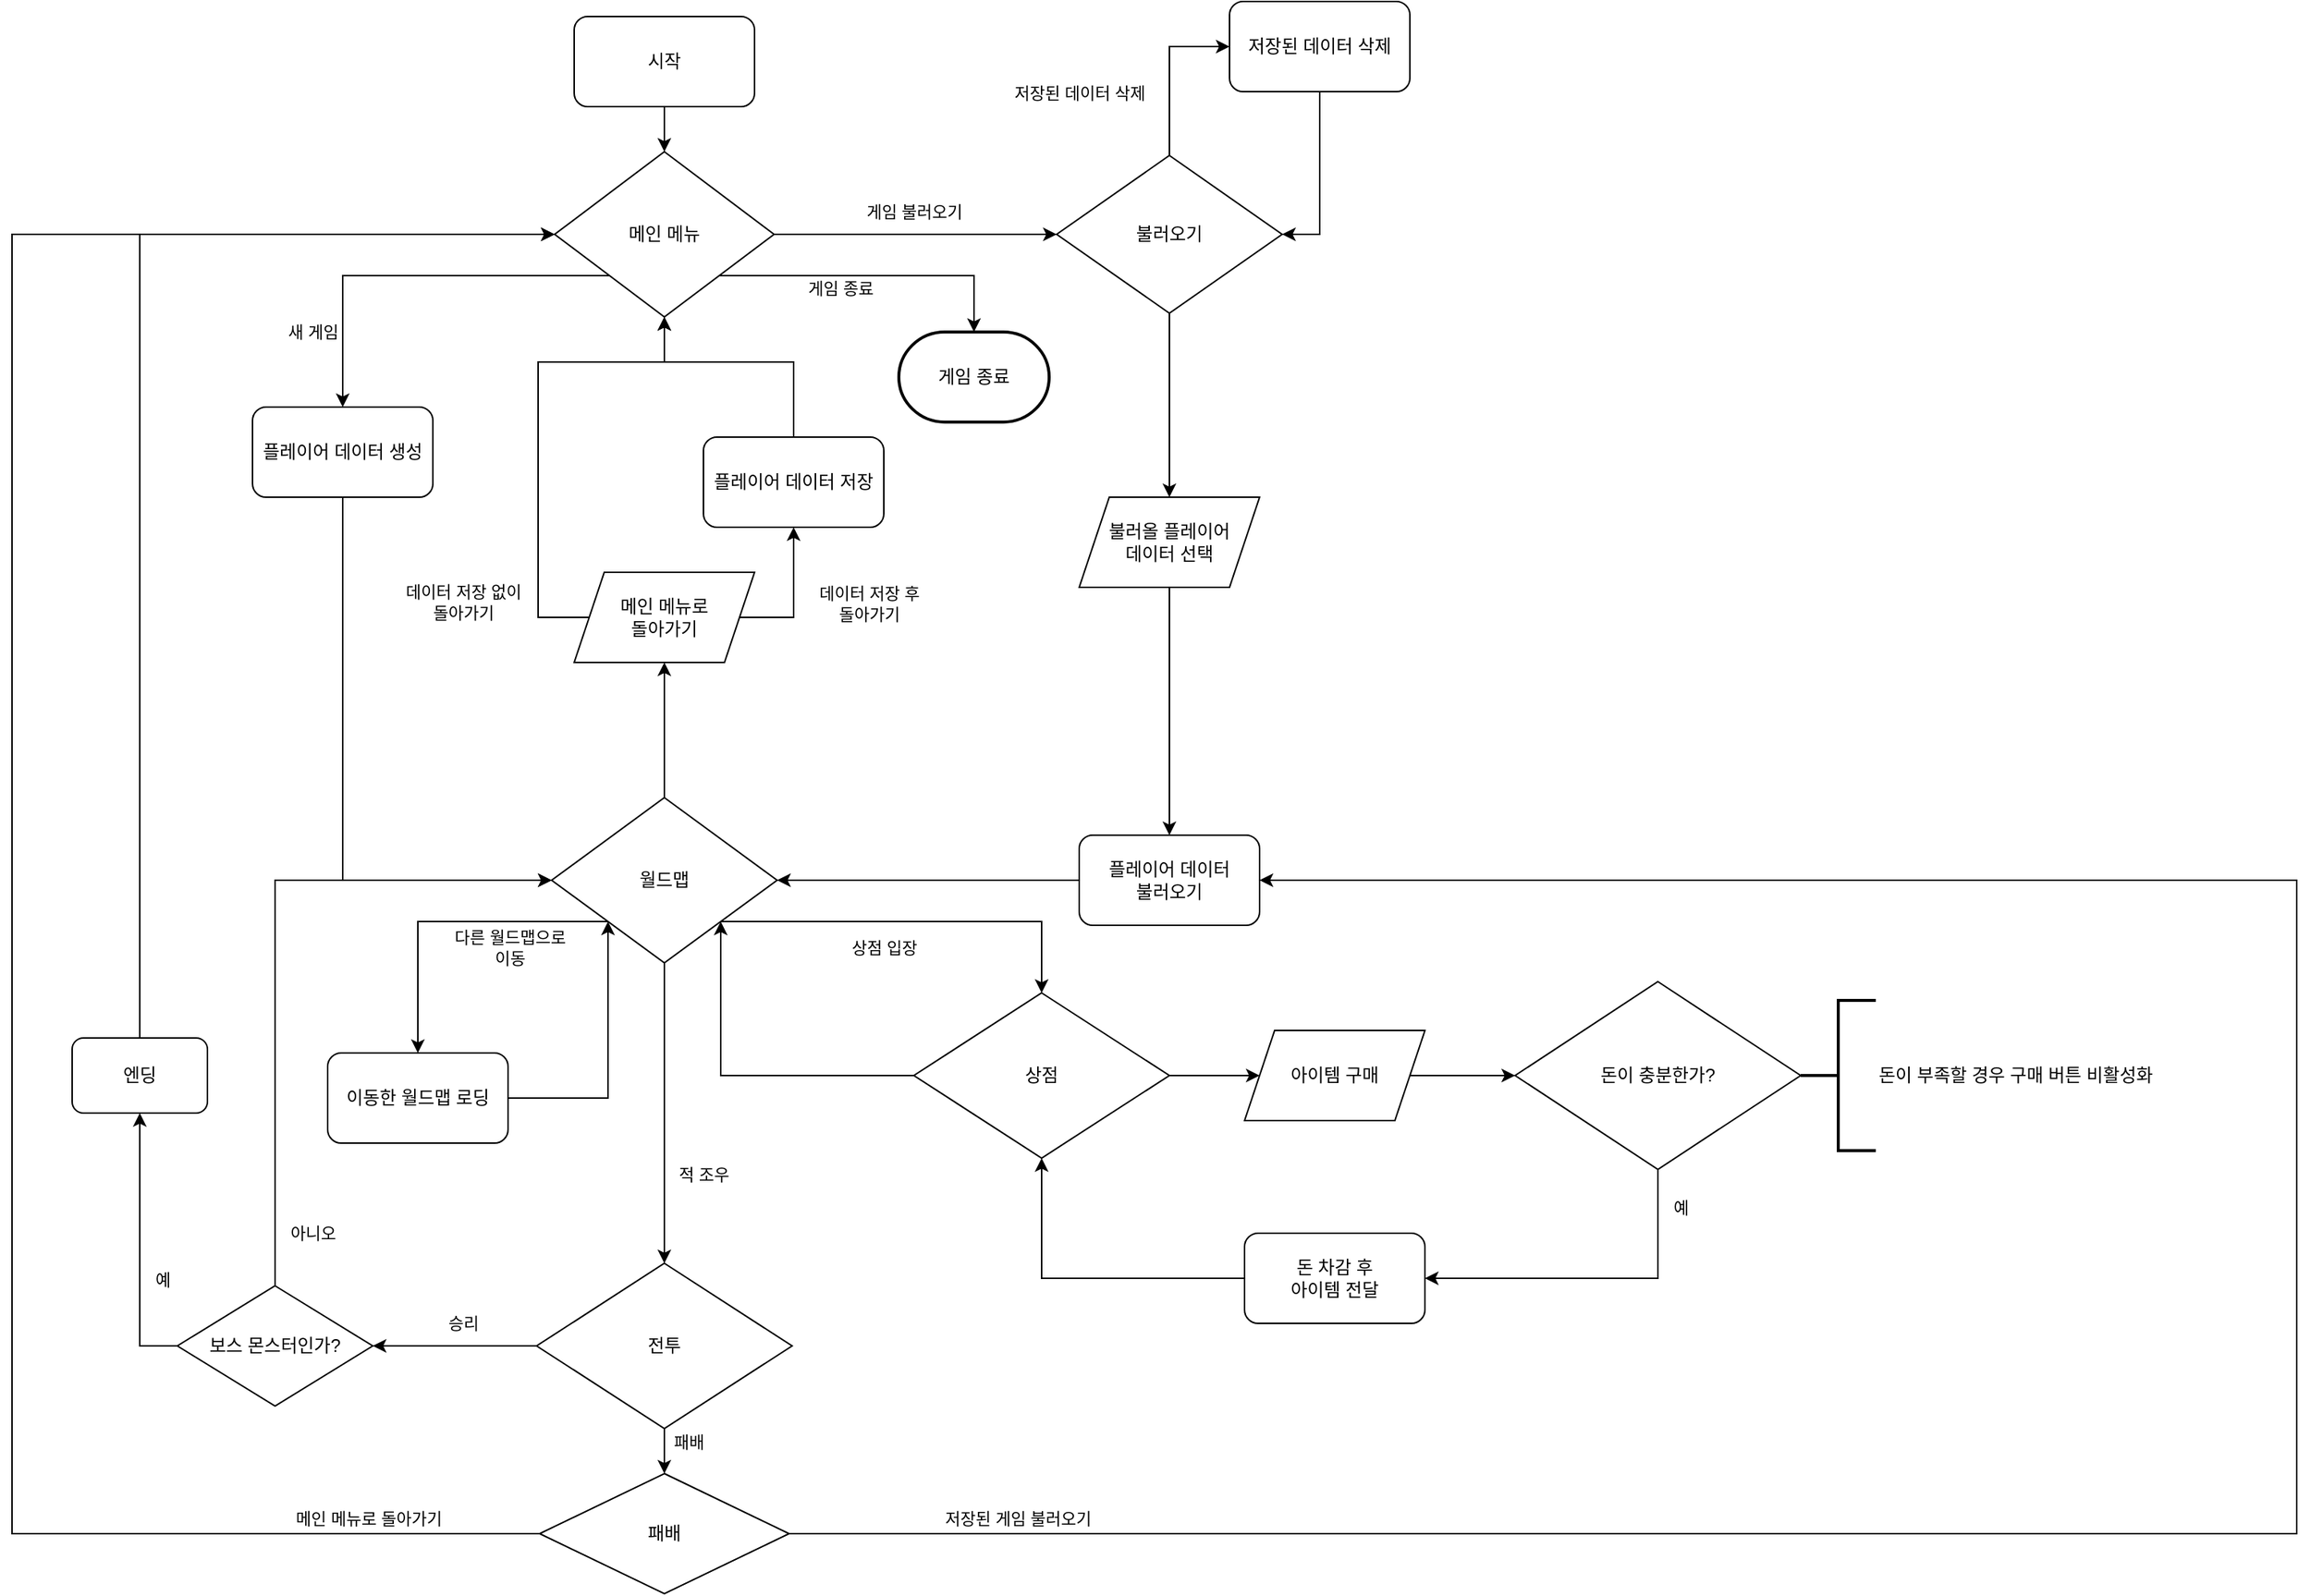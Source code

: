 <mxfile version="24.8.4">
  <diagram id="C5RBs43oDa-KdzZeNtuy" name="Page-1">
    <mxGraphModel dx="2620" dy="975" grid="1" gridSize="10" guides="1" tooltips="1" connect="1" arrows="1" fold="1" page="1" pageScale="1" pageWidth="827" pageHeight="1169" math="0" shadow="0">
      <root>
        <mxCell id="WIyWlLk6GJQsqaUBKTNV-0" />
        <mxCell id="WIyWlLk6GJQsqaUBKTNV-1" parent="WIyWlLk6GJQsqaUBKTNV-0" />
        <mxCell id="AHZh0OAPo8ZUNK56qDgB-6" style="edgeStyle=orthogonalEdgeStyle;rounded=0;orthogonalLoop=1;jettySize=auto;html=1;exitX=0.5;exitY=1;exitDx=0;exitDy=0;entryX=0.5;entryY=0;entryDx=0;entryDy=0;" edge="1" parent="WIyWlLk6GJQsqaUBKTNV-1" source="AHZh0OAPo8ZUNK56qDgB-0" target="AHZh0OAPo8ZUNK56qDgB-1">
          <mxGeometry relative="1" as="geometry" />
        </mxCell>
        <mxCell id="AHZh0OAPo8ZUNK56qDgB-0" value="시작" style="rounded=1;whiteSpace=wrap;html=1;" vertex="1" parent="WIyWlLk6GJQsqaUBKTNV-1">
          <mxGeometry x="354" y="110" width="120" height="60" as="geometry" />
        </mxCell>
        <mxCell id="AHZh0OAPo8ZUNK56qDgB-7" style="edgeStyle=orthogonalEdgeStyle;rounded=0;orthogonalLoop=1;jettySize=auto;html=1;exitX=1;exitY=0.5;exitDx=0;exitDy=0;entryX=0;entryY=0.5;entryDx=0;entryDy=0;" edge="1" parent="WIyWlLk6GJQsqaUBKTNV-1" source="AHZh0OAPo8ZUNK56qDgB-1" target="AHZh0OAPo8ZUNK56qDgB-3">
          <mxGeometry relative="1" as="geometry" />
        </mxCell>
        <mxCell id="AHZh0OAPo8ZUNK56qDgB-65" value="게임 불러오기" style="edgeLabel;html=1;align=center;verticalAlign=middle;resizable=0;points=[];" vertex="1" connectable="0" parent="AHZh0OAPo8ZUNK56qDgB-7">
          <mxGeometry x="-0.205" y="-1" relative="1" as="geometry">
            <mxPoint x="18" y="-16" as="offset" />
          </mxGeometry>
        </mxCell>
        <mxCell id="AHZh0OAPo8ZUNK56qDgB-61" style="edgeStyle=orthogonalEdgeStyle;rounded=0;orthogonalLoop=1;jettySize=auto;html=1;exitX=0;exitY=1;exitDx=0;exitDy=0;entryX=0.5;entryY=0;entryDx=0;entryDy=0;" edge="1" parent="WIyWlLk6GJQsqaUBKTNV-1" source="AHZh0OAPo8ZUNK56qDgB-1" target="AHZh0OAPo8ZUNK56qDgB-2">
          <mxGeometry relative="1" as="geometry" />
        </mxCell>
        <mxCell id="AHZh0OAPo8ZUNK56qDgB-68" value="새 게임" style="edgeLabel;html=1;align=center;verticalAlign=middle;resizable=0;points=[];" vertex="1" connectable="0" parent="AHZh0OAPo8ZUNK56qDgB-61">
          <mxGeometry x="-0.054" y="1" relative="1" as="geometry">
            <mxPoint x="-72" y="36" as="offset" />
          </mxGeometry>
        </mxCell>
        <mxCell id="AHZh0OAPo8ZUNK56qDgB-1" value="메인 메뉴" style="rhombus;whiteSpace=wrap;html=1;" vertex="1" parent="WIyWlLk6GJQsqaUBKTNV-1">
          <mxGeometry x="341" y="200" width="146" height="110" as="geometry" />
        </mxCell>
        <mxCell id="AHZh0OAPo8ZUNK56qDgB-63" style="edgeStyle=orthogonalEdgeStyle;rounded=0;orthogonalLoop=1;jettySize=auto;html=1;exitX=0.5;exitY=1;exitDx=0;exitDy=0;entryX=0;entryY=0.5;entryDx=0;entryDy=0;" edge="1" parent="WIyWlLk6GJQsqaUBKTNV-1" source="AHZh0OAPo8ZUNK56qDgB-2" target="AHZh0OAPo8ZUNK56qDgB-14">
          <mxGeometry relative="1" as="geometry" />
        </mxCell>
        <mxCell id="AHZh0OAPo8ZUNK56qDgB-2" value="플레이어 데이터 생성" style="rounded=1;whiteSpace=wrap;html=1;" vertex="1" parent="WIyWlLk6GJQsqaUBKTNV-1">
          <mxGeometry x="140" y="370" width="120" height="60" as="geometry" />
        </mxCell>
        <mxCell id="AHZh0OAPo8ZUNK56qDgB-12" style="edgeStyle=orthogonalEdgeStyle;rounded=0;orthogonalLoop=1;jettySize=auto;html=1;exitX=0.5;exitY=1;exitDx=0;exitDy=0;entryX=0.5;entryY=0;entryDx=0;entryDy=0;" edge="1" parent="WIyWlLk6GJQsqaUBKTNV-1" source="AHZh0OAPo8ZUNK56qDgB-3" target="AHZh0OAPo8ZUNK56qDgB-10">
          <mxGeometry relative="1" as="geometry" />
        </mxCell>
        <mxCell id="AHZh0OAPo8ZUNK56qDgB-21" style="edgeStyle=orthogonalEdgeStyle;rounded=0;orthogonalLoop=1;jettySize=auto;html=1;exitX=0.5;exitY=0;exitDx=0;exitDy=0;entryX=0;entryY=0.5;entryDx=0;entryDy=0;" edge="1" parent="WIyWlLk6GJQsqaUBKTNV-1" source="AHZh0OAPo8ZUNK56qDgB-3" target="AHZh0OAPo8ZUNK56qDgB-20">
          <mxGeometry relative="1" as="geometry" />
        </mxCell>
        <mxCell id="AHZh0OAPo8ZUNK56qDgB-67" value="저장된 데이터 삭제" style="edgeLabel;html=1;align=center;verticalAlign=middle;resizable=0;points=[];" vertex="1" connectable="0" parent="AHZh0OAPo8ZUNK56qDgB-21">
          <mxGeometry x="-0.234" y="-2" relative="1" as="geometry">
            <mxPoint x="-62" y="1" as="offset" />
          </mxGeometry>
        </mxCell>
        <mxCell id="AHZh0OAPo8ZUNK56qDgB-3" value="불러오기" style="rhombus;whiteSpace=wrap;html=1;" vertex="1" parent="WIyWlLk6GJQsqaUBKTNV-1">
          <mxGeometry x="675" y="202.5" width="150" height="105" as="geometry" />
        </mxCell>
        <mxCell id="AHZh0OAPo8ZUNK56qDgB-15" style="edgeStyle=orthogonalEdgeStyle;rounded=0;orthogonalLoop=1;jettySize=auto;html=1;exitX=0;exitY=0.5;exitDx=0;exitDy=0;entryX=1;entryY=0.5;entryDx=0;entryDy=0;" edge="1" parent="WIyWlLk6GJQsqaUBKTNV-1" source="AHZh0OAPo8ZUNK56qDgB-8" target="AHZh0OAPo8ZUNK56qDgB-14">
          <mxGeometry relative="1" as="geometry" />
        </mxCell>
        <mxCell id="AHZh0OAPo8ZUNK56qDgB-8" value="플레이어 데이터&lt;div&gt;불러오기&lt;/div&gt;" style="rounded=1;whiteSpace=wrap;html=1;" vertex="1" parent="WIyWlLk6GJQsqaUBKTNV-1">
          <mxGeometry x="690" y="655" width="120" height="60" as="geometry" />
        </mxCell>
        <mxCell id="AHZh0OAPo8ZUNK56qDgB-13" style="edgeStyle=orthogonalEdgeStyle;rounded=0;orthogonalLoop=1;jettySize=auto;html=1;exitX=0.5;exitY=1;exitDx=0;exitDy=0;entryX=0.5;entryY=0;entryDx=0;entryDy=0;" edge="1" parent="WIyWlLk6GJQsqaUBKTNV-1" source="AHZh0OAPo8ZUNK56qDgB-10" target="AHZh0OAPo8ZUNK56qDgB-8">
          <mxGeometry relative="1" as="geometry" />
        </mxCell>
        <mxCell id="AHZh0OAPo8ZUNK56qDgB-10" value="불러올 플레이어&lt;div&gt;&lt;span style=&quot;background-color: initial;&quot;&gt;데이터 선택&lt;/span&gt;&lt;/div&gt;" style="shape=parallelogram;perimeter=parallelogramPerimeter;whiteSpace=wrap;html=1;fixedSize=1;" vertex="1" parent="WIyWlLk6GJQsqaUBKTNV-1">
          <mxGeometry x="690" y="430" width="120" height="60" as="geometry" />
        </mxCell>
        <mxCell id="AHZh0OAPo8ZUNK56qDgB-17" style="edgeStyle=orthogonalEdgeStyle;rounded=0;orthogonalLoop=1;jettySize=auto;html=1;exitX=0.5;exitY=0;exitDx=0;exitDy=0;entryX=0.5;entryY=1;entryDx=0;entryDy=0;" edge="1" parent="WIyWlLk6GJQsqaUBKTNV-1" source="AHZh0OAPo8ZUNK56qDgB-14" target="AHZh0OAPo8ZUNK56qDgB-23">
          <mxGeometry relative="1" as="geometry">
            <mxPoint x="414" y="580" as="targetPoint" />
          </mxGeometry>
        </mxCell>
        <mxCell id="AHZh0OAPo8ZUNK56qDgB-31" style="edgeStyle=orthogonalEdgeStyle;rounded=0;orthogonalLoop=1;jettySize=auto;html=1;exitX=0;exitY=1;exitDx=0;exitDy=0;entryX=0.5;entryY=0;entryDx=0;entryDy=0;" edge="1" parent="WIyWlLk6GJQsqaUBKTNV-1" source="AHZh0OAPo8ZUNK56qDgB-14" target="AHZh0OAPo8ZUNK56qDgB-30">
          <mxGeometry relative="1" as="geometry" />
        </mxCell>
        <mxCell id="AHZh0OAPo8ZUNK56qDgB-72" value="다른 월드맵으로&lt;div&gt;이동&lt;/div&gt;" style="edgeLabel;html=1;align=center;verticalAlign=middle;resizable=0;points=[];" vertex="1" connectable="0" parent="AHZh0OAPo8ZUNK56qDgB-31">
          <mxGeometry x="-0.26" y="2" relative="1" as="geometry">
            <mxPoint x="13" y="15" as="offset" />
          </mxGeometry>
        </mxCell>
        <mxCell id="AHZh0OAPo8ZUNK56qDgB-34" style="edgeStyle=orthogonalEdgeStyle;rounded=0;orthogonalLoop=1;jettySize=auto;html=1;exitX=0.5;exitY=1;exitDx=0;exitDy=0;entryX=0.5;entryY=0;entryDx=0;entryDy=0;" edge="1" parent="WIyWlLk6GJQsqaUBKTNV-1" source="AHZh0OAPo8ZUNK56qDgB-14" target="AHZh0OAPo8ZUNK56qDgB-35">
          <mxGeometry relative="1" as="geometry">
            <mxPoint x="414" y="910" as="targetPoint" />
          </mxGeometry>
        </mxCell>
        <mxCell id="AHZh0OAPo8ZUNK56qDgB-73" value="적 조우" style="edgeLabel;html=1;align=center;verticalAlign=middle;resizable=0;points=[];" vertex="1" connectable="0" parent="AHZh0OAPo8ZUNK56qDgB-34">
          <mxGeometry x="0.507" y="3" relative="1" as="geometry">
            <mxPoint x="23" y="-10" as="offset" />
          </mxGeometry>
        </mxCell>
        <mxCell id="AHZh0OAPo8ZUNK56qDgB-38" style="edgeStyle=orthogonalEdgeStyle;rounded=0;orthogonalLoop=1;jettySize=auto;html=1;exitX=1;exitY=1;exitDx=0;exitDy=0;entryX=0.5;entryY=0;entryDx=0;entryDy=0;" edge="1" parent="WIyWlLk6GJQsqaUBKTNV-1" source="AHZh0OAPo8ZUNK56qDgB-14" target="AHZh0OAPo8ZUNK56qDgB-37">
          <mxGeometry relative="1" as="geometry" />
        </mxCell>
        <mxCell id="AHZh0OAPo8ZUNK56qDgB-71" value="상점 입장" style="edgeLabel;html=1;align=center;verticalAlign=middle;resizable=0;points=[];" vertex="1" connectable="0" parent="AHZh0OAPo8ZUNK56qDgB-38">
          <mxGeometry x="-0.162" y="-3" relative="1" as="geometry">
            <mxPoint x="-1" y="14" as="offset" />
          </mxGeometry>
        </mxCell>
        <mxCell id="AHZh0OAPo8ZUNK56qDgB-14" value="월드맵" style="rhombus;whiteSpace=wrap;html=1;" vertex="1" parent="WIyWlLk6GJQsqaUBKTNV-1">
          <mxGeometry x="339" y="630" width="150" height="110" as="geometry" />
        </mxCell>
        <mxCell id="AHZh0OAPo8ZUNK56qDgB-19" style="edgeStyle=orthogonalEdgeStyle;rounded=0;orthogonalLoop=1;jettySize=auto;html=1;exitX=0.5;exitY=0;exitDx=0;exitDy=0;entryX=0.5;entryY=1;entryDx=0;entryDy=0;" edge="1" parent="WIyWlLk6GJQsqaUBKTNV-1" source="AHZh0OAPo8ZUNK56qDgB-18" target="AHZh0OAPo8ZUNK56qDgB-1">
          <mxGeometry relative="1" as="geometry">
            <Array as="points">
              <mxPoint x="500" y="340" />
              <mxPoint x="414" y="340" />
            </Array>
          </mxGeometry>
        </mxCell>
        <mxCell id="AHZh0OAPo8ZUNK56qDgB-18" value="플레이어 데이터 저장" style="rounded=1;whiteSpace=wrap;html=1;" vertex="1" parent="WIyWlLk6GJQsqaUBKTNV-1">
          <mxGeometry x="440" y="390" width="120" height="60" as="geometry" />
        </mxCell>
        <mxCell id="AHZh0OAPo8ZUNK56qDgB-22" style="edgeStyle=orthogonalEdgeStyle;rounded=0;orthogonalLoop=1;jettySize=auto;html=1;exitX=0.5;exitY=1;exitDx=0;exitDy=0;entryX=1;entryY=0.5;entryDx=0;entryDy=0;" edge="1" parent="WIyWlLk6GJQsqaUBKTNV-1" source="AHZh0OAPo8ZUNK56qDgB-20" target="AHZh0OAPo8ZUNK56qDgB-3">
          <mxGeometry relative="1" as="geometry" />
        </mxCell>
        <mxCell id="AHZh0OAPo8ZUNK56qDgB-20" value="저장된 데이터 삭제" style="rounded=1;whiteSpace=wrap;html=1;" vertex="1" parent="WIyWlLk6GJQsqaUBKTNV-1">
          <mxGeometry x="790" y="100" width="120" height="60" as="geometry" />
        </mxCell>
        <mxCell id="AHZh0OAPo8ZUNK56qDgB-25" style="edgeStyle=orthogonalEdgeStyle;rounded=0;orthogonalLoop=1;jettySize=auto;html=1;exitX=0;exitY=0.5;exitDx=0;exitDy=0;entryX=0.5;entryY=1;entryDx=0;entryDy=0;" edge="1" parent="WIyWlLk6GJQsqaUBKTNV-1" source="AHZh0OAPo8ZUNK56qDgB-23" target="AHZh0OAPo8ZUNK56qDgB-1">
          <mxGeometry relative="1" as="geometry">
            <Array as="points">
              <mxPoint x="330" y="510" />
              <mxPoint x="330" y="340" />
              <mxPoint x="414" y="340" />
            </Array>
          </mxGeometry>
        </mxCell>
        <mxCell id="AHZh0OAPo8ZUNK56qDgB-70" value="데이터 저장 없이&lt;div&gt;돌아가기&lt;/div&gt;" style="edgeLabel;html=1;align=center;verticalAlign=middle;resizable=0;points=[];" vertex="1" connectable="0" parent="AHZh0OAPo8ZUNK56qDgB-25">
          <mxGeometry x="-0.282" relative="1" as="geometry">
            <mxPoint x="-50" y="70" as="offset" />
          </mxGeometry>
        </mxCell>
        <mxCell id="AHZh0OAPo8ZUNK56qDgB-26" style="edgeStyle=orthogonalEdgeStyle;rounded=0;orthogonalLoop=1;jettySize=auto;html=1;exitX=1;exitY=0.5;exitDx=0;exitDy=0;entryX=0.5;entryY=1;entryDx=0;entryDy=0;" edge="1" parent="WIyWlLk6GJQsqaUBKTNV-1" source="AHZh0OAPo8ZUNK56qDgB-23" target="AHZh0OAPo8ZUNK56qDgB-18">
          <mxGeometry relative="1" as="geometry">
            <Array as="points">
              <mxPoint x="500" y="510" />
            </Array>
          </mxGeometry>
        </mxCell>
        <mxCell id="AHZh0OAPo8ZUNK56qDgB-69" value="데이터 저장 후&lt;div&gt;돌아가기&lt;/div&gt;" style="edgeLabel;html=1;align=center;verticalAlign=middle;resizable=0;points=[];" vertex="1" connectable="0" parent="AHZh0OAPo8ZUNK56qDgB-26">
          <mxGeometry x="-0.119" y="2" relative="1" as="geometry">
            <mxPoint x="52" y="-3" as="offset" />
          </mxGeometry>
        </mxCell>
        <mxCell id="AHZh0OAPo8ZUNK56qDgB-23" value="메인 메뉴로&lt;div&gt;돌아가기&lt;/div&gt;" style="shape=parallelogram;perimeter=parallelogramPerimeter;whiteSpace=wrap;html=1;fixedSize=1;" vertex="1" parent="WIyWlLk6GJQsqaUBKTNV-1">
          <mxGeometry x="354" y="480" width="120" height="60" as="geometry" />
        </mxCell>
        <mxCell id="AHZh0OAPo8ZUNK56qDgB-33" style="edgeStyle=orthogonalEdgeStyle;rounded=0;orthogonalLoop=1;jettySize=auto;html=1;exitX=1;exitY=0.5;exitDx=0;exitDy=0;entryX=0;entryY=1;entryDx=0;entryDy=0;" edge="1" parent="WIyWlLk6GJQsqaUBKTNV-1" source="AHZh0OAPo8ZUNK56qDgB-30" target="AHZh0OAPo8ZUNK56qDgB-14">
          <mxGeometry relative="1" as="geometry" />
        </mxCell>
        <mxCell id="AHZh0OAPo8ZUNK56qDgB-30" value="이동한 월드맵 로딩" style="rounded=1;whiteSpace=wrap;html=1;" vertex="1" parent="WIyWlLk6GJQsqaUBKTNV-1">
          <mxGeometry x="190" y="800" width="120" height="60" as="geometry" />
        </mxCell>
        <mxCell id="AHZh0OAPo8ZUNK56qDgB-64" style="edgeStyle=orthogonalEdgeStyle;rounded=0;orthogonalLoop=1;jettySize=auto;html=1;exitX=0.5;exitY=1;exitDx=0;exitDy=0;entryX=0.5;entryY=0;entryDx=0;entryDy=0;" edge="1" parent="WIyWlLk6GJQsqaUBKTNV-1" source="AHZh0OAPo8ZUNK56qDgB-35" target="AHZh0OAPo8ZUNK56qDgB-55">
          <mxGeometry relative="1" as="geometry" />
        </mxCell>
        <mxCell id="AHZh0OAPo8ZUNK56qDgB-79" value="패배" style="edgeLabel;html=1;align=center;verticalAlign=middle;resizable=0;points=[];" vertex="1" connectable="0" parent="AHZh0OAPo8ZUNK56qDgB-64">
          <mxGeometry x="-0.389" y="-1" relative="1" as="geometry">
            <mxPoint x="17" as="offset" />
          </mxGeometry>
        </mxCell>
        <mxCell id="AHZh0OAPo8ZUNK56qDgB-84" style="edgeStyle=orthogonalEdgeStyle;rounded=0;orthogonalLoop=1;jettySize=auto;html=1;exitX=0;exitY=0.5;exitDx=0;exitDy=0;entryX=1;entryY=0.5;entryDx=0;entryDy=0;" edge="1" parent="WIyWlLk6GJQsqaUBKTNV-1" source="AHZh0OAPo8ZUNK56qDgB-35" target="AHZh0OAPo8ZUNK56qDgB-83">
          <mxGeometry relative="1" as="geometry" />
        </mxCell>
        <mxCell id="AHZh0OAPo8ZUNK56qDgB-85" value="승리" style="edgeLabel;html=1;align=center;verticalAlign=middle;resizable=0;points=[];" vertex="1" connectable="0" parent="AHZh0OAPo8ZUNK56qDgB-84">
          <mxGeometry x="-0.09" y="1" relative="1" as="geometry">
            <mxPoint y="-16" as="offset" />
          </mxGeometry>
        </mxCell>
        <mxCell id="AHZh0OAPo8ZUNK56qDgB-35" value="전투" style="rhombus;whiteSpace=wrap;html=1;" vertex="1" parent="WIyWlLk6GJQsqaUBKTNV-1">
          <mxGeometry x="329" y="940" width="170" height="110" as="geometry" />
        </mxCell>
        <mxCell id="AHZh0OAPo8ZUNK56qDgB-39" style="edgeStyle=orthogonalEdgeStyle;rounded=0;orthogonalLoop=1;jettySize=auto;html=1;exitX=0;exitY=0.5;exitDx=0;exitDy=0;entryX=1;entryY=1;entryDx=0;entryDy=0;" edge="1" parent="WIyWlLk6GJQsqaUBKTNV-1" source="AHZh0OAPo8ZUNK56qDgB-37" target="AHZh0OAPo8ZUNK56qDgB-14">
          <mxGeometry relative="1" as="geometry" />
        </mxCell>
        <mxCell id="AHZh0OAPo8ZUNK56qDgB-42" style="edgeStyle=orthogonalEdgeStyle;rounded=0;orthogonalLoop=1;jettySize=auto;html=1;exitX=1;exitY=0.5;exitDx=0;exitDy=0;entryX=0;entryY=0.5;entryDx=0;entryDy=0;" edge="1" parent="WIyWlLk6GJQsqaUBKTNV-1" source="AHZh0OAPo8ZUNK56qDgB-37" target="AHZh0OAPo8ZUNK56qDgB-40">
          <mxGeometry relative="1" as="geometry" />
        </mxCell>
        <mxCell id="AHZh0OAPo8ZUNK56qDgB-37" value="상점" style="rhombus;whiteSpace=wrap;html=1;" vertex="1" parent="WIyWlLk6GJQsqaUBKTNV-1">
          <mxGeometry x="580" y="760" width="170" height="110" as="geometry" />
        </mxCell>
        <mxCell id="AHZh0OAPo8ZUNK56qDgB-46" style="edgeStyle=orthogonalEdgeStyle;rounded=0;orthogonalLoop=1;jettySize=auto;html=1;exitX=1;exitY=0.5;exitDx=0;exitDy=0;entryX=0;entryY=0.5;entryDx=0;entryDy=0;" edge="1" parent="WIyWlLk6GJQsqaUBKTNV-1" source="AHZh0OAPo8ZUNK56qDgB-40" target="AHZh0OAPo8ZUNK56qDgB-45">
          <mxGeometry relative="1" as="geometry" />
        </mxCell>
        <mxCell id="AHZh0OAPo8ZUNK56qDgB-40" value="아이템 구매" style="shape=parallelogram;perimeter=parallelogramPerimeter;whiteSpace=wrap;html=1;fixedSize=1;" vertex="1" parent="WIyWlLk6GJQsqaUBKTNV-1">
          <mxGeometry x="800" y="785" width="120" height="60" as="geometry" />
        </mxCell>
        <mxCell id="AHZh0OAPo8ZUNK56qDgB-44" style="edgeStyle=orthogonalEdgeStyle;rounded=0;orthogonalLoop=1;jettySize=auto;html=1;exitX=0;exitY=0.5;exitDx=0;exitDy=0;entryX=0.5;entryY=1;entryDx=0;entryDy=0;" edge="1" parent="WIyWlLk6GJQsqaUBKTNV-1" source="AHZh0OAPo8ZUNK56qDgB-41" target="AHZh0OAPo8ZUNK56qDgB-37">
          <mxGeometry relative="1" as="geometry" />
        </mxCell>
        <mxCell id="AHZh0OAPo8ZUNK56qDgB-41" value="돈 차감 후&lt;div&gt;아이템 전달&lt;/div&gt;" style="rounded=1;whiteSpace=wrap;html=1;" vertex="1" parent="WIyWlLk6GJQsqaUBKTNV-1">
          <mxGeometry x="800" y="920" width="120" height="60" as="geometry" />
        </mxCell>
        <mxCell id="AHZh0OAPo8ZUNK56qDgB-47" style="edgeStyle=orthogonalEdgeStyle;rounded=0;orthogonalLoop=1;jettySize=auto;html=1;exitX=0.5;exitY=1;exitDx=0;exitDy=0;entryX=1;entryY=0.5;entryDx=0;entryDy=0;" edge="1" parent="WIyWlLk6GJQsqaUBKTNV-1" source="AHZh0OAPo8ZUNK56qDgB-45" target="AHZh0OAPo8ZUNK56qDgB-41">
          <mxGeometry relative="1" as="geometry" />
        </mxCell>
        <mxCell id="AHZh0OAPo8ZUNK56qDgB-76" value="예" style="edgeLabel;html=1;align=center;verticalAlign=middle;resizable=0;points=[];" vertex="1" connectable="0" parent="AHZh0OAPo8ZUNK56qDgB-47">
          <mxGeometry x="-0.776" relative="1" as="geometry">
            <mxPoint x="15" as="offset" />
          </mxGeometry>
        </mxCell>
        <mxCell id="AHZh0OAPo8ZUNK56qDgB-45" value="돈이 충분한가?" style="rhombus;whiteSpace=wrap;html=1;" vertex="1" parent="WIyWlLk6GJQsqaUBKTNV-1">
          <mxGeometry x="980" y="752.5" width="190" height="125" as="geometry" />
        </mxCell>
        <mxCell id="AHZh0OAPo8ZUNK56qDgB-50" value="돈이 부족할 경우 구매 버튼 비활성화" style="strokeWidth=2;html=1;shape=mxgraph.flowchart.annotation_2;align=left;labelPosition=right;pointerEvents=1;" vertex="1" parent="WIyWlLk6GJQsqaUBKTNV-1">
          <mxGeometry x="1170" y="765" width="50" height="100" as="geometry" />
        </mxCell>
        <mxCell id="AHZh0OAPo8ZUNK56qDgB-56" style="edgeStyle=orthogonalEdgeStyle;rounded=0;orthogonalLoop=1;jettySize=auto;html=1;exitX=1;exitY=0.5;exitDx=0;exitDy=0;entryX=1;entryY=0.5;entryDx=0;entryDy=0;" edge="1" parent="WIyWlLk6GJQsqaUBKTNV-1" source="AHZh0OAPo8ZUNK56qDgB-55" target="AHZh0OAPo8ZUNK56qDgB-8">
          <mxGeometry relative="1" as="geometry">
            <Array as="points">
              <mxPoint x="1500" y="1120" />
              <mxPoint x="1500" y="685" />
            </Array>
          </mxGeometry>
        </mxCell>
        <mxCell id="AHZh0OAPo8ZUNK56qDgB-75" value="저장된 게임 불러오기" style="edgeLabel;html=1;align=center;verticalAlign=middle;resizable=0;points=[];" vertex="1" connectable="0" parent="AHZh0OAPo8ZUNK56qDgB-56">
          <mxGeometry x="-0.845" y="-1" relative="1" as="geometry">
            <mxPoint x="-13" y="-11" as="offset" />
          </mxGeometry>
        </mxCell>
        <mxCell id="AHZh0OAPo8ZUNK56qDgB-62" style="edgeStyle=orthogonalEdgeStyle;rounded=0;orthogonalLoop=1;jettySize=auto;html=1;exitX=0;exitY=0.5;exitDx=0;exitDy=0;entryX=0;entryY=0.5;entryDx=0;entryDy=0;" edge="1" parent="WIyWlLk6GJQsqaUBKTNV-1" source="AHZh0OAPo8ZUNK56qDgB-55" target="AHZh0OAPo8ZUNK56qDgB-1">
          <mxGeometry relative="1" as="geometry">
            <Array as="points">
              <mxPoint x="-20" y="1120" />
              <mxPoint x="-20" y="255" />
            </Array>
          </mxGeometry>
        </mxCell>
        <mxCell id="AHZh0OAPo8ZUNK56qDgB-74" value="메인 메뉴로 돌아가기" style="edgeLabel;html=1;align=center;verticalAlign=middle;resizable=0;points=[];" vertex="1" connectable="0" parent="AHZh0OAPo8ZUNK56qDgB-62">
          <mxGeometry x="-0.857" y="4" relative="1" as="geometry">
            <mxPoint x="-1" y="-14" as="offset" />
          </mxGeometry>
        </mxCell>
        <mxCell id="AHZh0OAPo8ZUNK56qDgB-55" value="패배" style="rhombus;whiteSpace=wrap;html=1;" vertex="1" parent="WIyWlLk6GJQsqaUBKTNV-1">
          <mxGeometry x="331" y="1080" width="166" height="80" as="geometry" />
        </mxCell>
        <mxCell id="AHZh0OAPo8ZUNK56qDgB-80" value="게임 종료" style="strokeWidth=2;html=1;shape=mxgraph.flowchart.terminator;whiteSpace=wrap;" vertex="1" parent="WIyWlLk6GJQsqaUBKTNV-1">
          <mxGeometry x="570" y="320" width="100" height="60" as="geometry" />
        </mxCell>
        <mxCell id="AHZh0OAPo8ZUNK56qDgB-81" style="edgeStyle=orthogonalEdgeStyle;rounded=0;orthogonalLoop=1;jettySize=auto;html=1;exitX=1;exitY=1;exitDx=0;exitDy=0;entryX=0.5;entryY=0;entryDx=0;entryDy=0;entryPerimeter=0;" edge="1" parent="WIyWlLk6GJQsqaUBKTNV-1" source="AHZh0OAPo8ZUNK56qDgB-1" target="AHZh0OAPo8ZUNK56qDgB-80">
          <mxGeometry relative="1" as="geometry" />
        </mxCell>
        <mxCell id="AHZh0OAPo8ZUNK56qDgB-82" value="게임 종료" style="edgeLabel;html=1;align=center;verticalAlign=middle;resizable=0;points=[];" vertex="1" connectable="0" parent="AHZh0OAPo8ZUNK56qDgB-81">
          <mxGeometry x="-0.103" y="-2" relative="1" as="geometry">
            <mxPoint x="-13" y="6" as="offset" />
          </mxGeometry>
        </mxCell>
        <mxCell id="AHZh0OAPo8ZUNK56qDgB-86" style="edgeStyle=orthogonalEdgeStyle;rounded=0;orthogonalLoop=1;jettySize=auto;html=1;exitX=0.5;exitY=0;exitDx=0;exitDy=0;entryX=0;entryY=0.5;entryDx=0;entryDy=0;" edge="1" parent="WIyWlLk6GJQsqaUBKTNV-1" source="AHZh0OAPo8ZUNK56qDgB-83" target="AHZh0OAPo8ZUNK56qDgB-14">
          <mxGeometry relative="1" as="geometry" />
        </mxCell>
        <mxCell id="AHZh0OAPo8ZUNK56qDgB-87" value="아니오" style="edgeLabel;html=1;align=center;verticalAlign=middle;resizable=0;points=[];" vertex="1" connectable="0" parent="AHZh0OAPo8ZUNK56qDgB-86">
          <mxGeometry x="-0.855" relative="1" as="geometry">
            <mxPoint x="25" y="-2" as="offset" />
          </mxGeometry>
        </mxCell>
        <mxCell id="AHZh0OAPo8ZUNK56qDgB-92" style="edgeStyle=orthogonalEdgeStyle;rounded=0;orthogonalLoop=1;jettySize=auto;html=1;exitX=0;exitY=0.5;exitDx=0;exitDy=0;entryX=0.5;entryY=1;entryDx=0;entryDy=0;" edge="1" parent="WIyWlLk6GJQsqaUBKTNV-1" source="AHZh0OAPo8ZUNK56qDgB-83" target="AHZh0OAPo8ZUNK56qDgB-91">
          <mxGeometry relative="1" as="geometry" />
        </mxCell>
        <mxCell id="AHZh0OAPo8ZUNK56qDgB-93" value="예" style="edgeLabel;html=1;align=center;verticalAlign=middle;resizable=0;points=[];" vertex="1" connectable="0" parent="AHZh0OAPo8ZUNK56qDgB-92">
          <mxGeometry x="-0.216" relative="1" as="geometry">
            <mxPoint x="15" y="1" as="offset" />
          </mxGeometry>
        </mxCell>
        <mxCell id="AHZh0OAPo8ZUNK56qDgB-83" value="보스 몬스터인가?" style="rhombus;whiteSpace=wrap;html=1;" vertex="1" parent="WIyWlLk6GJQsqaUBKTNV-1">
          <mxGeometry x="90" y="955" width="130" height="80" as="geometry" />
        </mxCell>
        <mxCell id="AHZh0OAPo8ZUNK56qDgB-95" style="edgeStyle=orthogonalEdgeStyle;rounded=0;orthogonalLoop=1;jettySize=auto;html=1;exitX=0.5;exitY=0;exitDx=0;exitDy=0;entryX=0;entryY=0.5;entryDx=0;entryDy=0;" edge="1" parent="WIyWlLk6GJQsqaUBKTNV-1" source="AHZh0OAPo8ZUNK56qDgB-91" target="AHZh0OAPo8ZUNK56qDgB-1">
          <mxGeometry relative="1" as="geometry" />
        </mxCell>
        <mxCell id="AHZh0OAPo8ZUNK56qDgB-91" value="엔딩" style="rounded=1;whiteSpace=wrap;html=1;" vertex="1" parent="WIyWlLk6GJQsqaUBKTNV-1">
          <mxGeometry x="20" y="790" width="90" height="50" as="geometry" />
        </mxCell>
      </root>
    </mxGraphModel>
  </diagram>
</mxfile>
